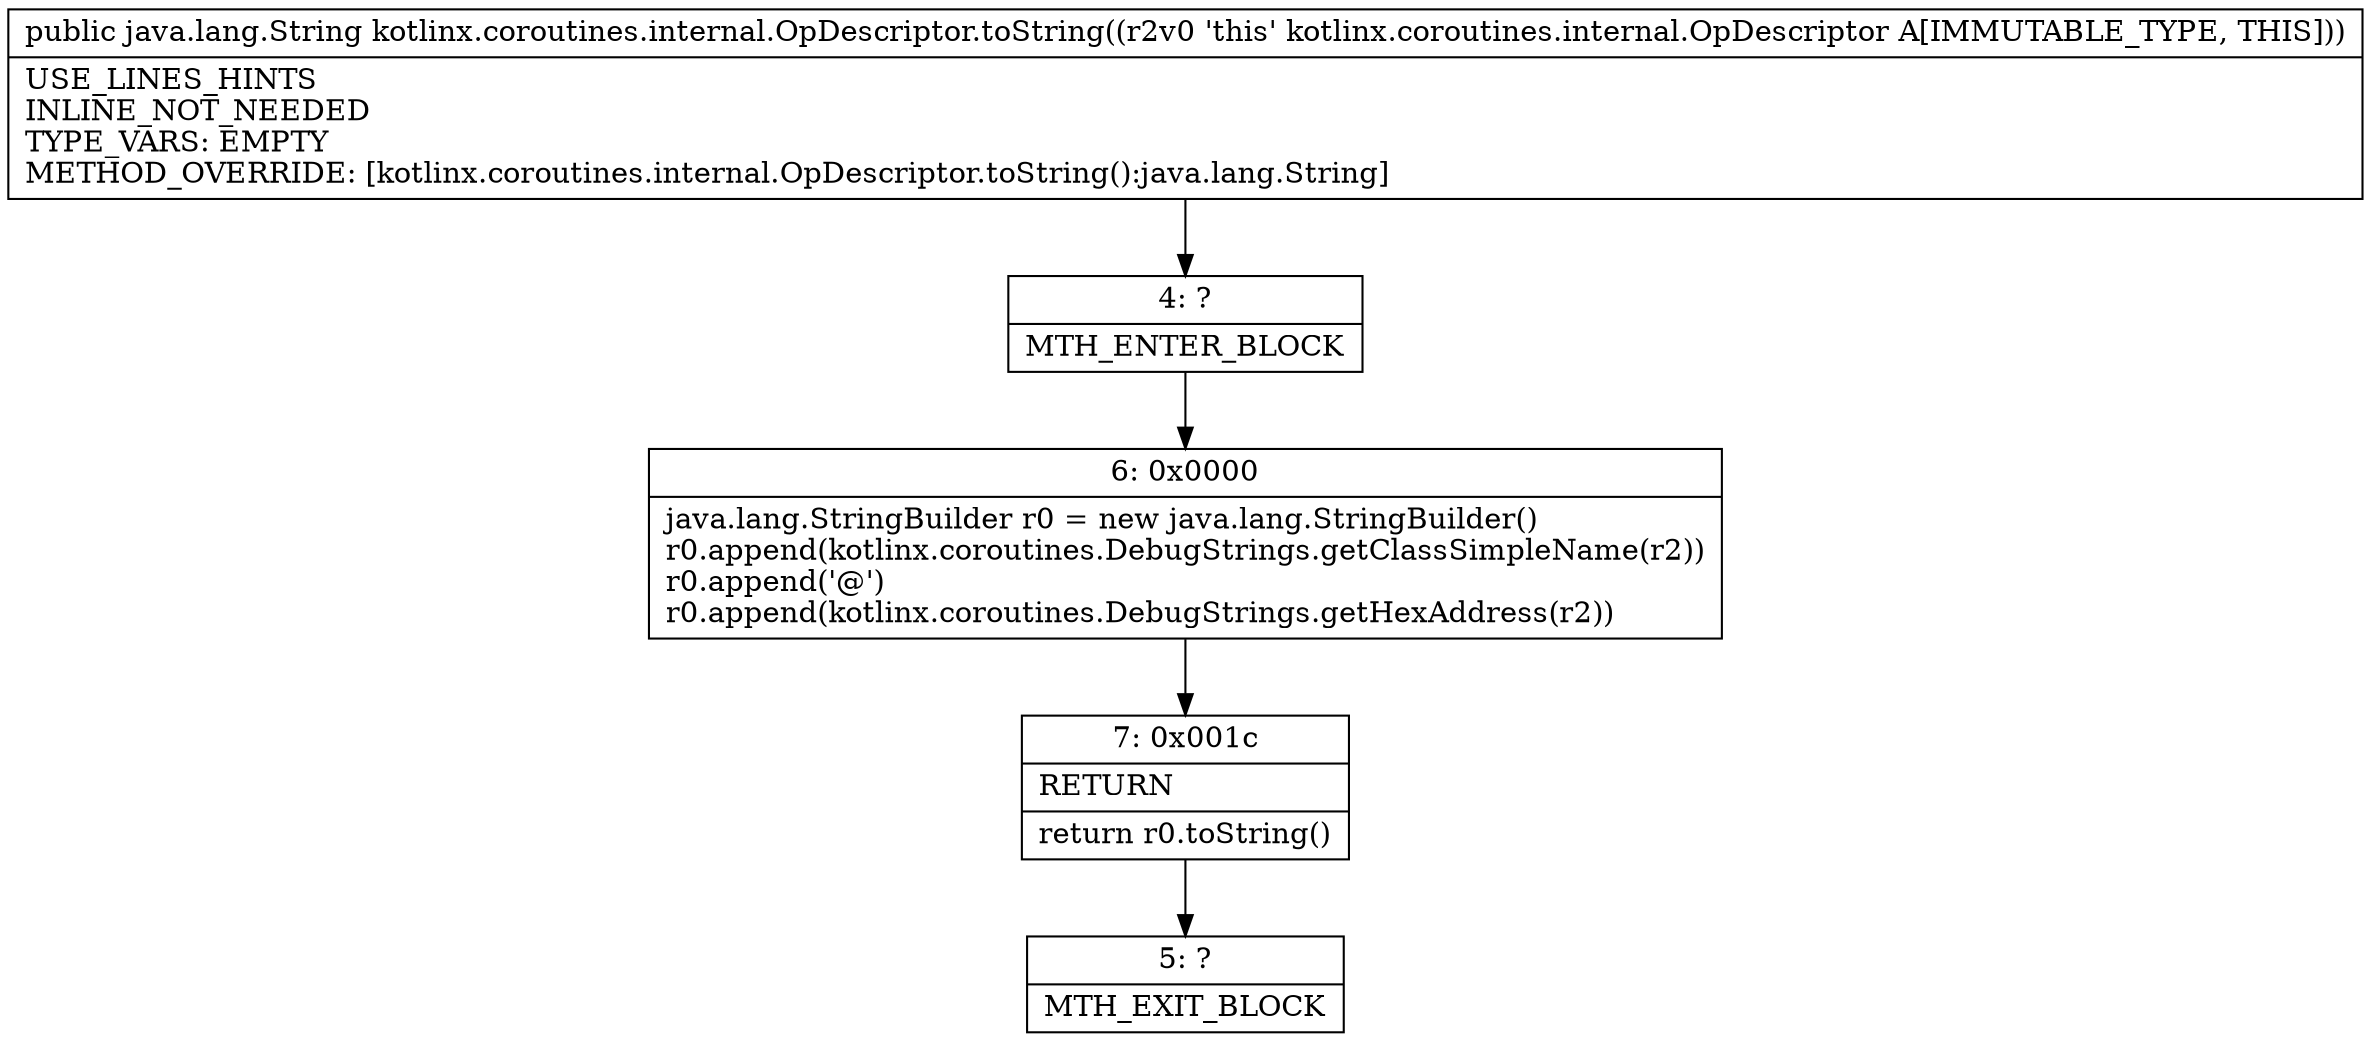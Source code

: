 digraph "CFG forkotlinx.coroutines.internal.OpDescriptor.toString()Ljava\/lang\/String;" {
Node_4 [shape=record,label="{4\:\ ?|MTH_ENTER_BLOCK\l}"];
Node_6 [shape=record,label="{6\:\ 0x0000|java.lang.StringBuilder r0 = new java.lang.StringBuilder()\lr0.append(kotlinx.coroutines.DebugStrings.getClassSimpleName(r2))\lr0.append('@')\lr0.append(kotlinx.coroutines.DebugStrings.getHexAddress(r2))\l}"];
Node_7 [shape=record,label="{7\:\ 0x001c|RETURN\l|return r0.toString()\l}"];
Node_5 [shape=record,label="{5\:\ ?|MTH_EXIT_BLOCK\l}"];
MethodNode[shape=record,label="{public java.lang.String kotlinx.coroutines.internal.OpDescriptor.toString((r2v0 'this' kotlinx.coroutines.internal.OpDescriptor A[IMMUTABLE_TYPE, THIS]))  | USE_LINES_HINTS\lINLINE_NOT_NEEDED\lTYPE_VARS: EMPTY\lMETHOD_OVERRIDE: [kotlinx.coroutines.internal.OpDescriptor.toString():java.lang.String]\l}"];
MethodNode -> Node_4;Node_4 -> Node_6;
Node_6 -> Node_7;
Node_7 -> Node_5;
}

